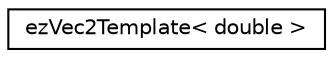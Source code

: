 digraph "Graphical Class Hierarchy"
{
 // LATEX_PDF_SIZE
  edge [fontname="Helvetica",fontsize="10",labelfontname="Helvetica",labelfontsize="10"];
  node [fontname="Helvetica",fontsize="10",shape=record];
  rankdir="LR";
  Node0 [label="ezVec2Template\< double \>",height=0.2,width=0.4,color="black", fillcolor="white", style="filled",URL="$d1/df8/classez_vec2_template.htm",tooltip=" "];
}
